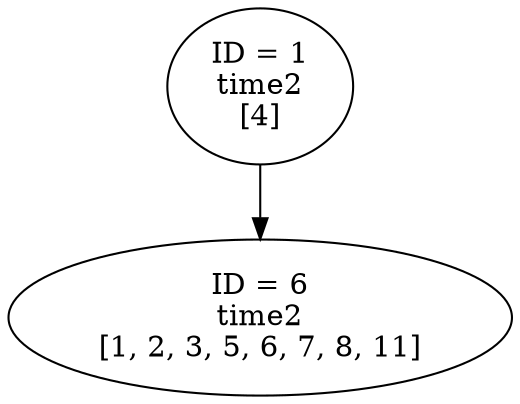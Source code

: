 // sccGraph2
digraph {
	1 [label="ID = 1
time2
[4]"]
	6 [label="ID = 6
time2
[1, 2, 3, 5, 6, 7, 8, 11]"]
	1 -> 6
}

